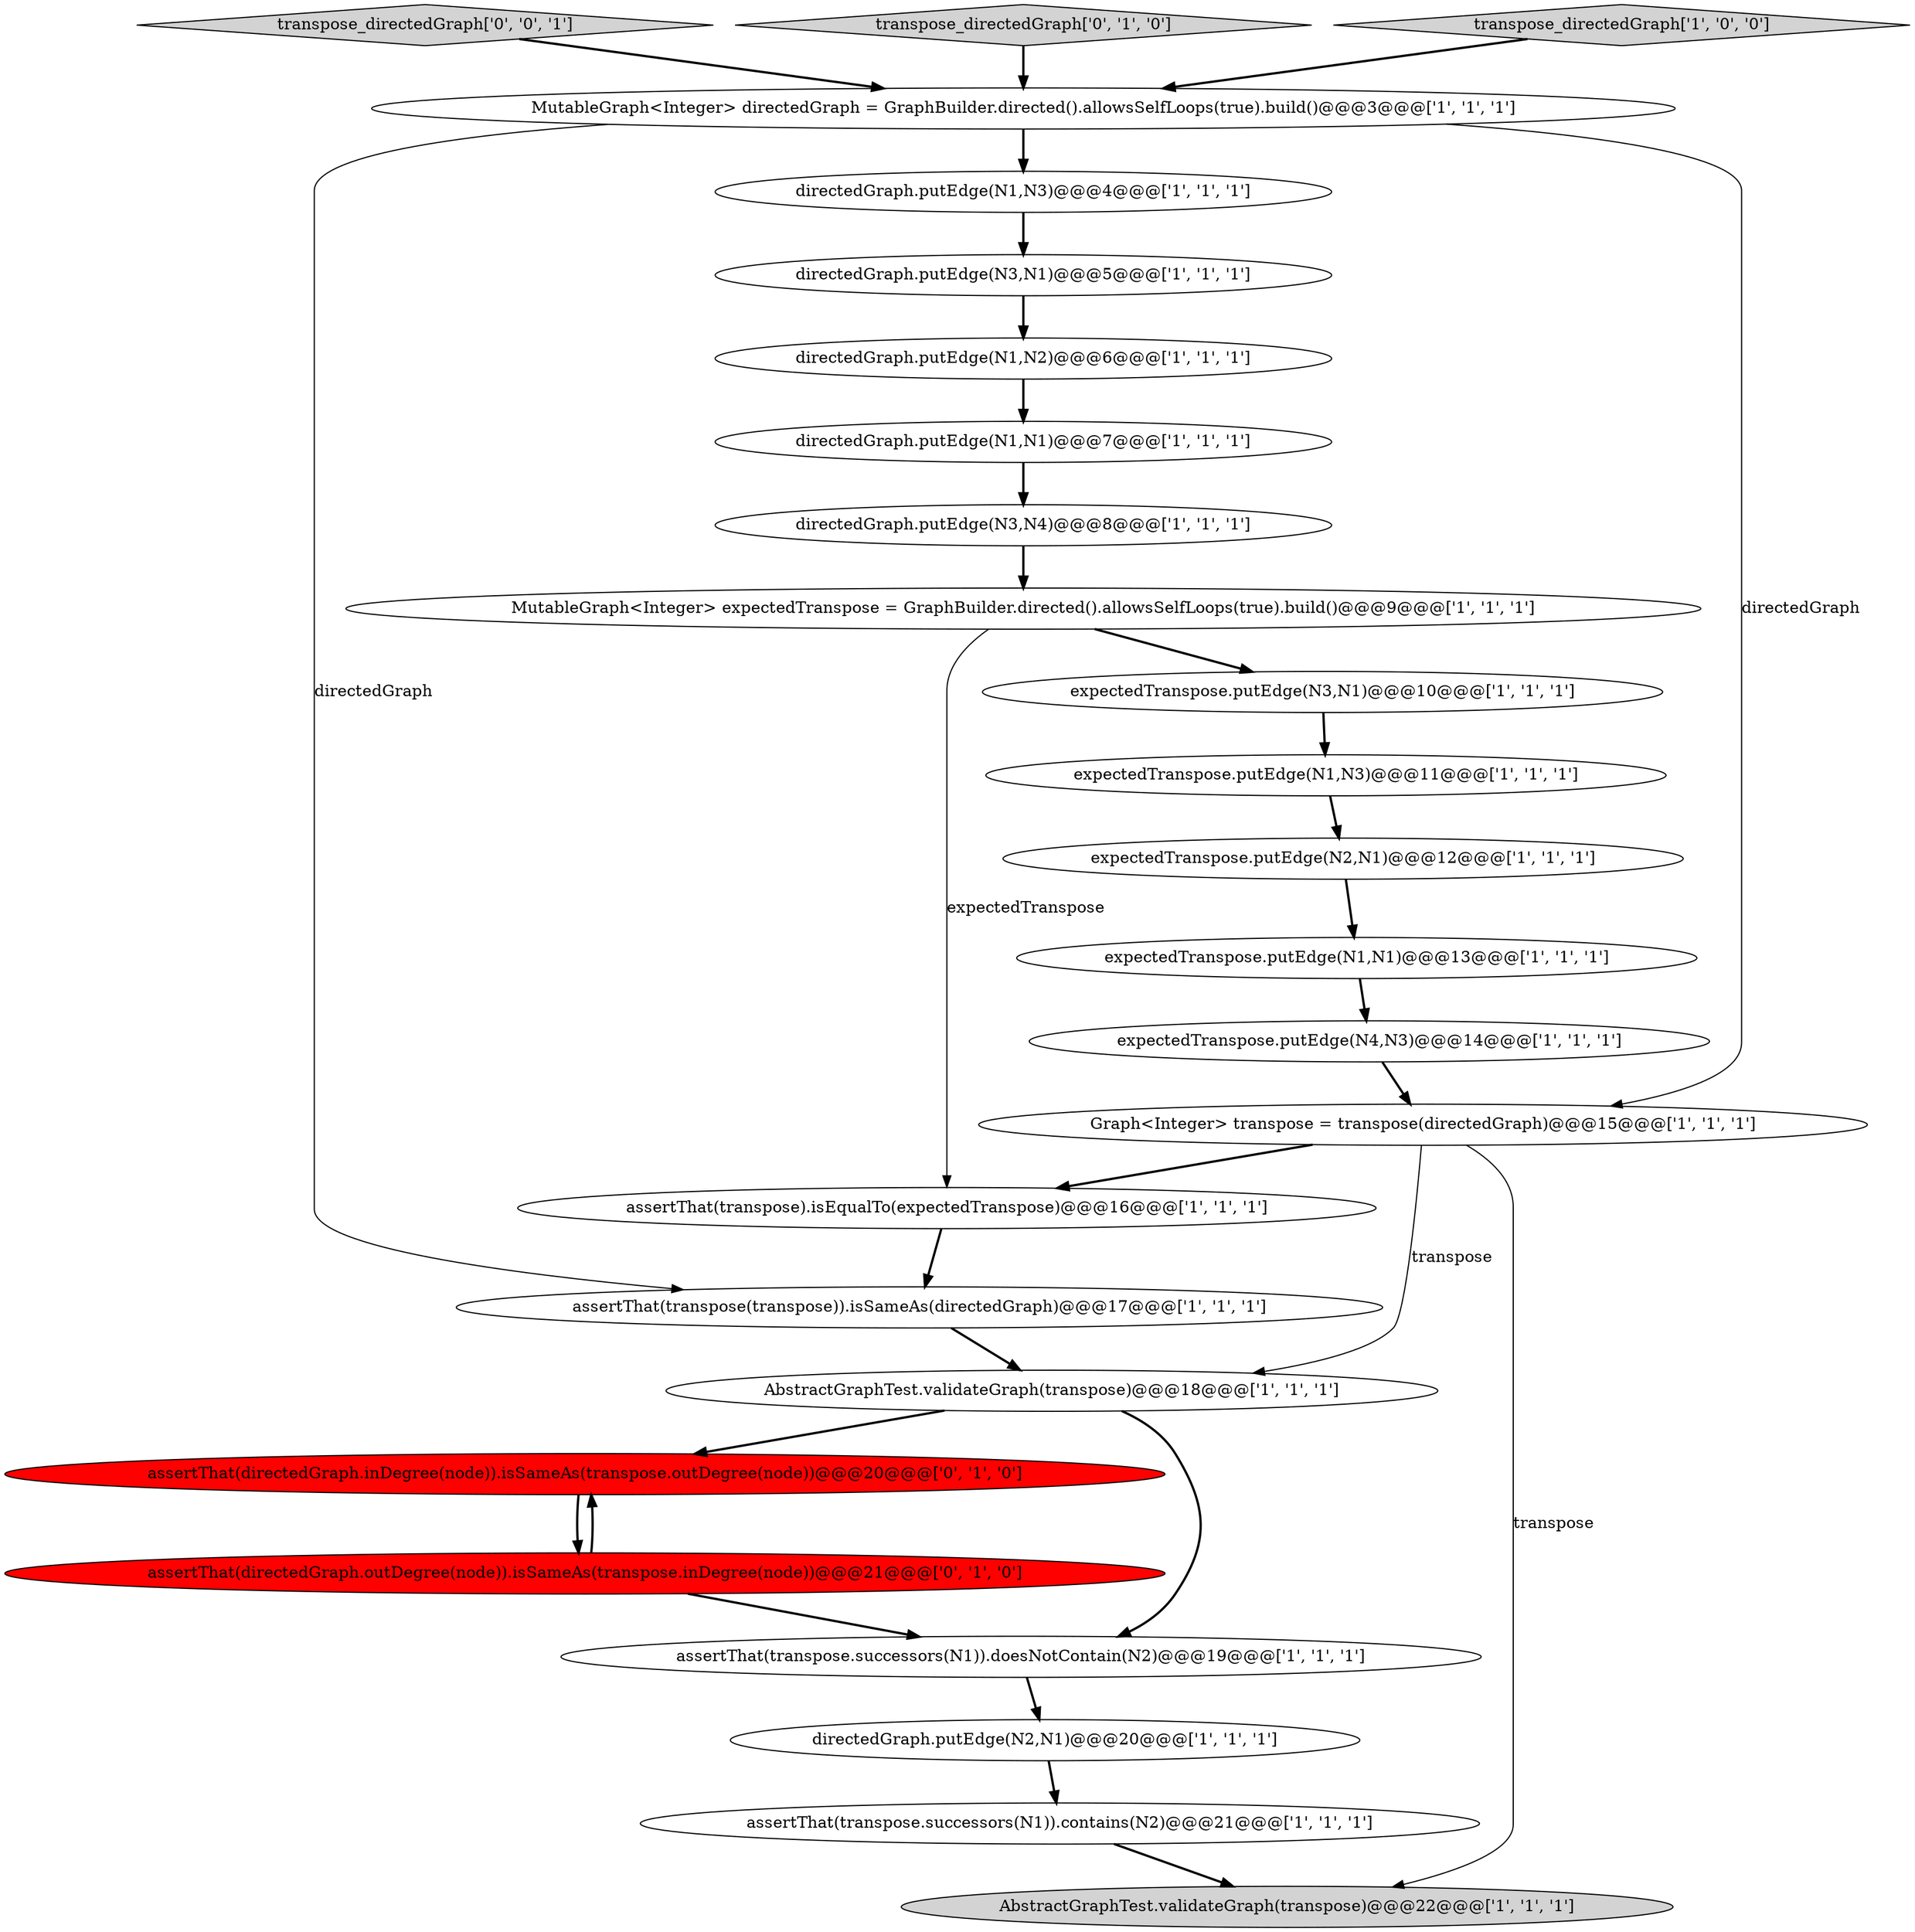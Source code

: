 digraph {
7 [style = filled, label = "assertThat(transpose.successors(N1)).contains(N2)@@@21@@@['1', '1', '1']", fillcolor = white, shape = ellipse image = "AAA0AAABBB1BBB"];
24 [style = filled, label = "transpose_directedGraph['0', '0', '1']", fillcolor = lightgray, shape = diamond image = "AAA0AAABBB3BBB"];
22 [style = filled, label = "assertThat(directedGraph.inDegree(node)).isSameAs(transpose.outDegree(node))@@@20@@@['0', '1', '0']", fillcolor = red, shape = ellipse image = "AAA1AAABBB2BBB"];
3 [style = filled, label = "expectedTranspose.putEdge(N3,N1)@@@10@@@['1', '1', '1']", fillcolor = white, shape = ellipse image = "AAA0AAABBB1BBB"];
5 [style = filled, label = "assertThat(transpose(transpose)).isSameAs(directedGraph)@@@17@@@['1', '1', '1']", fillcolor = white, shape = ellipse image = "AAA0AAABBB1BBB"];
1 [style = filled, label = "Graph<Integer> transpose = transpose(directedGraph)@@@15@@@['1', '1', '1']", fillcolor = white, shape = ellipse image = "AAA0AAABBB1BBB"];
20 [style = filled, label = "AbstractGraphTest.validateGraph(transpose)@@@18@@@['1', '1', '1']", fillcolor = white, shape = ellipse image = "AAA0AAABBB1BBB"];
10 [style = filled, label = "MutableGraph<Integer> expectedTranspose = GraphBuilder.directed().allowsSelfLoops(true).build()@@@9@@@['1', '1', '1']", fillcolor = white, shape = ellipse image = "AAA0AAABBB1BBB"];
16 [style = filled, label = "AbstractGraphTest.validateGraph(transpose)@@@22@@@['1', '1', '1']", fillcolor = lightgray, shape = ellipse image = "AAA0AAABBB1BBB"];
12 [style = filled, label = "expectedTranspose.putEdge(N4,N3)@@@14@@@['1', '1', '1']", fillcolor = white, shape = ellipse image = "AAA0AAABBB1BBB"];
0 [style = filled, label = "directedGraph.putEdge(N3,N1)@@@5@@@['1', '1', '1']", fillcolor = white, shape = ellipse image = "AAA0AAABBB1BBB"];
17 [style = filled, label = "expectedTranspose.putEdge(N1,N3)@@@11@@@['1', '1', '1']", fillcolor = white, shape = ellipse image = "AAA0AAABBB1BBB"];
23 [style = filled, label = "transpose_directedGraph['0', '1', '0']", fillcolor = lightgray, shape = diamond image = "AAA0AAABBB2BBB"];
4 [style = filled, label = "assertThat(transpose).isEqualTo(expectedTranspose)@@@16@@@['1', '1', '1']", fillcolor = white, shape = ellipse image = "AAA0AAABBB1BBB"];
15 [style = filled, label = "directedGraph.putEdge(N1,N2)@@@6@@@['1', '1', '1']", fillcolor = white, shape = ellipse image = "AAA0AAABBB1BBB"];
11 [style = filled, label = "expectedTranspose.putEdge(N1,N1)@@@13@@@['1', '1', '1']", fillcolor = white, shape = ellipse image = "AAA0AAABBB1BBB"];
21 [style = filled, label = "assertThat(directedGraph.outDegree(node)).isSameAs(transpose.inDegree(node))@@@21@@@['0', '1', '0']", fillcolor = red, shape = ellipse image = "AAA1AAABBB2BBB"];
9 [style = filled, label = "directedGraph.putEdge(N1,N1)@@@7@@@['1', '1', '1']", fillcolor = white, shape = ellipse image = "AAA0AAABBB1BBB"];
2 [style = filled, label = "transpose_directedGraph['1', '0', '0']", fillcolor = lightgray, shape = diamond image = "AAA0AAABBB1BBB"];
14 [style = filled, label = "expectedTranspose.putEdge(N2,N1)@@@12@@@['1', '1', '1']", fillcolor = white, shape = ellipse image = "AAA0AAABBB1BBB"];
13 [style = filled, label = "MutableGraph<Integer> directedGraph = GraphBuilder.directed().allowsSelfLoops(true).build()@@@3@@@['1', '1', '1']", fillcolor = white, shape = ellipse image = "AAA0AAABBB1BBB"];
8 [style = filled, label = "directedGraph.putEdge(N1,N3)@@@4@@@['1', '1', '1']", fillcolor = white, shape = ellipse image = "AAA0AAABBB1BBB"];
19 [style = filled, label = "directedGraph.putEdge(N2,N1)@@@20@@@['1', '1', '1']", fillcolor = white, shape = ellipse image = "AAA0AAABBB1BBB"];
18 [style = filled, label = "assertThat(transpose.successors(N1)).doesNotContain(N2)@@@19@@@['1', '1', '1']", fillcolor = white, shape = ellipse image = "AAA0AAABBB1BBB"];
6 [style = filled, label = "directedGraph.putEdge(N3,N4)@@@8@@@['1', '1', '1']", fillcolor = white, shape = ellipse image = "AAA0AAABBB1BBB"];
1->4 [style = bold, label=""];
13->1 [style = solid, label="directedGraph"];
5->20 [style = bold, label=""];
1->16 [style = solid, label="transpose"];
1->20 [style = solid, label="transpose"];
13->5 [style = solid, label="directedGraph"];
18->19 [style = bold, label=""];
22->21 [style = bold, label=""];
10->3 [style = bold, label=""];
11->12 [style = bold, label=""];
12->1 [style = bold, label=""];
0->15 [style = bold, label=""];
21->18 [style = bold, label=""];
9->6 [style = bold, label=""];
20->22 [style = bold, label=""];
2->13 [style = bold, label=""];
8->0 [style = bold, label=""];
20->18 [style = bold, label=""];
17->14 [style = bold, label=""];
15->9 [style = bold, label=""];
21->22 [style = bold, label=""];
23->13 [style = bold, label=""];
6->10 [style = bold, label=""];
7->16 [style = bold, label=""];
3->17 [style = bold, label=""];
10->4 [style = solid, label="expectedTranspose"];
13->8 [style = bold, label=""];
14->11 [style = bold, label=""];
4->5 [style = bold, label=""];
19->7 [style = bold, label=""];
24->13 [style = bold, label=""];
}
